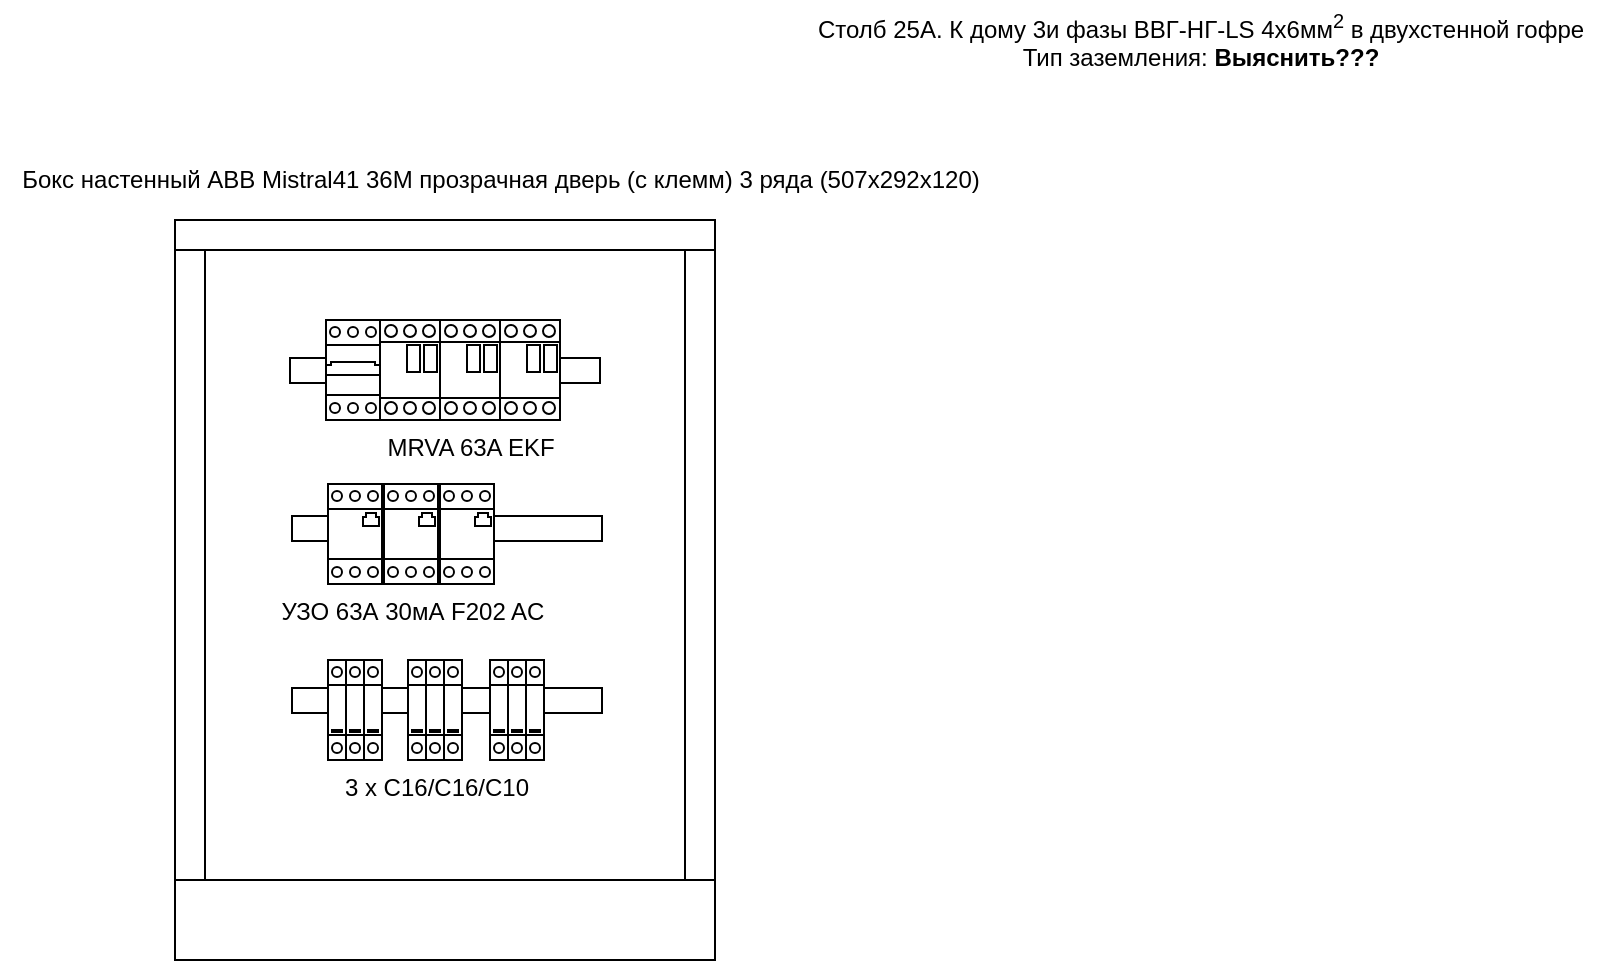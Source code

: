 <mxfile version="14.8.4" type="github">
  <diagram name="Page-1" id="099fd60b-425b-db50-ffb0-6b813814b670">
    <mxGraphModel dx="358" dy="247" grid="1" gridSize="10" guides="1" tooltips="1" connect="1" arrows="1" fold="1" page="1" pageScale="1" pageWidth="850" pageHeight="1100" background="none" math="0" shadow="0">
      <root>
        <mxCell id="0" />
        <mxCell id="1" parent="0" />
        <mxCell id="Ltz8epcXwrkfNexixSwU-1" value="" style="verticalLabelPosition=bottom;dashed=0;shadow=0;html=1;align=center;verticalAlign=top;shape=mxgraph.cabinets.cabinet;hasStand=1" parent="1" vertex="1">
          <mxGeometry x="97.5" y="120" width="270" height="370" as="geometry" />
        </mxCell>
        <mxCell id="b2apCBRLnLN1PqMGx8Zv-32" value="" style="shape=rect;dashed=0;shadow=0;html=1;whiteSpace=wrap;" vertex="1" parent="1">
          <mxGeometry x="156" y="268" width="155" height="12.5" as="geometry" />
        </mxCell>
        <mxCell id="b2apCBRLnLN1PqMGx8Zv-7" value="" style="shape=rect;dashed=0;shadow=0;html=1;whiteSpace=wrap;" vertex="1" parent="1">
          <mxGeometry x="155" y="189" width="155" height="12.5" as="geometry" />
        </mxCell>
        <mxCell id="Ltz8epcXwrkfNexixSwU-2" value="&lt;div&gt;Столб 25А. К дому 3и фазы ВВГ-НГ-LS 4x6мм&lt;sup&gt;2&lt;/sup&gt; в двухстенной гофре&lt;/div&gt;&lt;div&gt;Тип заземления: &lt;b&gt;Выяснить???&lt;/b&gt;&lt;br&gt;&lt;/div&gt;" style="text;html=1;align=center;verticalAlign=middle;resizable=0;points=[];autosize=1;strokeColor=none;" parent="1" vertex="1">
          <mxGeometry x="410" y="10" width="400" height="40" as="geometry" />
        </mxCell>
        <mxCell id="Ltz8epcXwrkfNexixSwU-4" value="Бокс настенный ABB Mistral41 36М прозрачная дверь (с клемм) 3 ряда (507x292x120)" style="text;html=1;align=center;verticalAlign=middle;resizable=0;points=[];autosize=1;strokeColor=none;" parent="1" vertex="1">
          <mxGeometry x="10" y="90" width="500" height="20" as="geometry" />
        </mxCell>
        <object label="" id="b2apCBRLnLN1PqMGx8Zv-2">
          <mxCell style="verticalLabelPosition=bottom;dashed=0;shadow=0;html=1;align=center;verticalAlign=top;shape=mxgraph.cabinets.motor_starter_32_125a;" vertex="1" parent="1">
            <mxGeometry x="200" y="170" width="30" height="50" as="geometry" />
          </mxCell>
        </object>
        <mxCell id="b2apCBRLnLN1PqMGx8Zv-33" value="" style="shape=rect;dashed=0;shadow=0;html=1;whiteSpace=wrap;" vertex="1" parent="1">
          <mxGeometry x="156" y="354" width="155" height="12.5" as="geometry" />
        </mxCell>
        <mxCell id="b2apCBRLnLN1PqMGx8Zv-3" value="MRVA 63A EKF" style="verticalLabelPosition=bottom;dashed=0;shadow=0;html=1;align=center;verticalAlign=top;shape=mxgraph.cabinets.motor_starter_32_125a;" vertex="1" parent="1">
          <mxGeometry x="230" y="170" width="30" height="50" as="geometry" />
        </mxCell>
        <mxCell id="b2apCBRLnLN1PqMGx8Zv-4" value="" style="verticalLabelPosition=bottom;dashed=0;shadow=0;html=1;align=center;verticalAlign=top;shape=mxgraph.cabinets.motor_starter_32_125a;" vertex="1" parent="1">
          <mxGeometry x="260" y="170" width="30" height="50" as="geometry" />
        </mxCell>
        <mxCell id="b2apCBRLnLN1PqMGx8Zv-15" value="" style="verticalLabelPosition=bottom;dashed=0;shadow=0;html=1;align=center;verticalAlign=top;shape=mxgraph.cabinets.surge_protection_1p;" vertex="1" parent="1">
          <mxGeometry x="174" y="340" width="9" height="50" as="geometry" />
        </mxCell>
        <mxCell id="b2apCBRLnLN1PqMGx8Zv-16" value="" style="verticalLabelPosition=bottom;dashed=0;shadow=0;html=1;align=center;verticalAlign=top;shape=mxgraph.cabinets.surge_protection_1p;" vertex="1" parent="1">
          <mxGeometry x="183" y="340" width="9" height="50" as="geometry" />
        </mxCell>
        <mxCell id="b2apCBRLnLN1PqMGx8Zv-17" value="" style="verticalLabelPosition=bottom;dashed=0;shadow=0;html=1;align=center;verticalAlign=top;shape=mxgraph.cabinets.surge_protection_1p;" vertex="1" parent="1">
          <mxGeometry x="192" y="340" width="9" height="50" as="geometry" />
        </mxCell>
        <mxCell id="b2apCBRLnLN1PqMGx8Zv-22" value="" style="verticalLabelPosition=bottom;dashed=0;shadow=0;html=1;align=center;verticalAlign=top;shape=mxgraph.cabinets.motor_protection_cb;" vertex="1" parent="1">
          <mxGeometry x="174" y="252" width="27" height="50" as="geometry" />
        </mxCell>
        <mxCell id="b2apCBRLnLN1PqMGx8Zv-23" value="УЗО 63А 30мА F202 AC" style="verticalLabelPosition=bottom;dashed=0;shadow=0;html=1;align=center;verticalAlign=top;shape=mxgraph.cabinets.motor_protection_cb;" vertex="1" parent="1">
          <mxGeometry x="202" y="252" width="27" height="50" as="geometry" />
        </mxCell>
        <mxCell id="b2apCBRLnLN1PqMGx8Zv-24" value="" style="verticalLabelPosition=bottom;dashed=0;shadow=0;html=1;align=center;verticalAlign=top;shape=mxgraph.cabinets.motor_protection_cb;" vertex="1" parent="1">
          <mxGeometry x="230" y="252" width="27" height="50" as="geometry" />
        </mxCell>
        <mxCell id="b2apCBRLnLN1PqMGx8Zv-25" value="" style="verticalLabelPosition=bottom;dashed=0;shadow=0;html=1;align=center;verticalAlign=top;shape=mxgraph.cabinets.cb_3p;" vertex="1" parent="1">
          <mxGeometry x="173" y="170" width="27" height="50" as="geometry" />
        </mxCell>
        <mxCell id="b2apCBRLnLN1PqMGx8Zv-26" value="" style="verticalLabelPosition=bottom;dashed=0;shadow=0;html=1;align=center;verticalAlign=top;shape=mxgraph.cabinets.surge_protection_1p;" vertex="1" parent="1">
          <mxGeometry x="214" y="340" width="9" height="50" as="geometry" />
        </mxCell>
        <mxCell id="b2apCBRLnLN1PqMGx8Zv-27" value="" style="verticalLabelPosition=bottom;dashed=0;shadow=0;html=1;align=center;verticalAlign=top;shape=mxgraph.cabinets.surge_protection_1p;" vertex="1" parent="1">
          <mxGeometry x="232" y="340" width="9" height="50" as="geometry" />
        </mxCell>
        <mxCell id="b2apCBRLnLN1PqMGx8Zv-28" value="3 x C16/C16/C10" style="verticalLabelPosition=bottom;dashed=0;shadow=0;html=1;align=center;verticalAlign=top;shape=mxgraph.cabinets.surge_protection_1p;" vertex="1" parent="1">
          <mxGeometry x="223" y="340" width="9" height="50" as="geometry" />
        </mxCell>
        <mxCell id="b2apCBRLnLN1PqMGx8Zv-29" value="" style="verticalLabelPosition=bottom;dashed=0;shadow=0;html=1;align=center;verticalAlign=top;shape=mxgraph.cabinets.surge_protection_1p;" vertex="1" parent="1">
          <mxGeometry x="255" y="340" width="9" height="50" as="geometry" />
        </mxCell>
        <mxCell id="b2apCBRLnLN1PqMGx8Zv-30" value="" style="verticalLabelPosition=bottom;dashed=0;shadow=0;html=1;align=center;verticalAlign=top;shape=mxgraph.cabinets.surge_protection_1p;" vertex="1" parent="1">
          <mxGeometry x="264" y="340" width="9" height="50" as="geometry" />
        </mxCell>
        <mxCell id="b2apCBRLnLN1PqMGx8Zv-31" value="" style="verticalLabelPosition=bottom;dashed=0;shadow=0;html=1;align=center;verticalAlign=top;shape=mxgraph.cabinets.surge_protection_1p;" vertex="1" parent="1">
          <mxGeometry x="273" y="340" width="9" height="50" as="geometry" />
        </mxCell>
      </root>
    </mxGraphModel>
  </diagram>
</mxfile>
